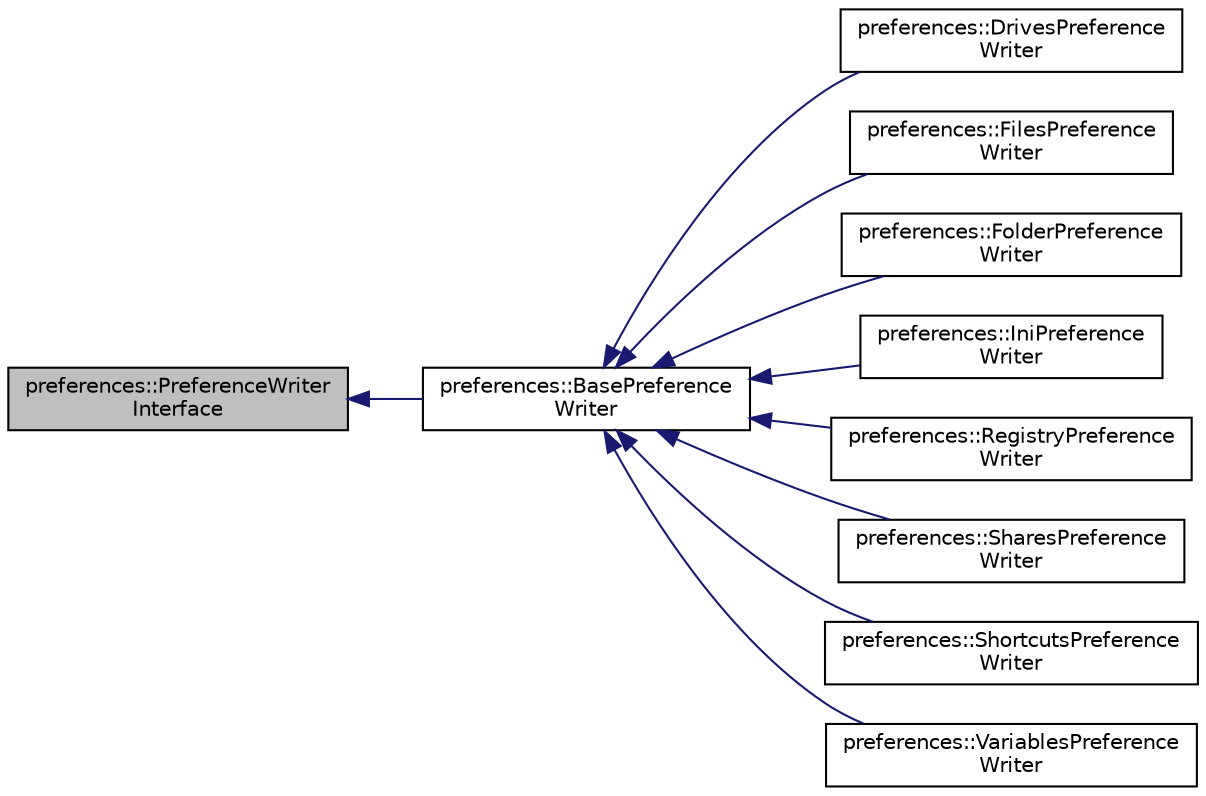 digraph "preferences::PreferenceWriterInterface"
{
 // LATEX_PDF_SIZE
  edge [fontname="Helvetica",fontsize="10",labelfontname="Helvetica",labelfontsize="10"];
  node [fontname="Helvetica",fontsize="10",shape=record];
  rankdir="LR";
  Node1 [label="preferences::PreferenceWriter\lInterface",height=0.2,width=0.4,color="black", fillcolor="grey75", style="filled", fontcolor="black",tooltip=" "];
  Node1 -> Node2 [dir="back",color="midnightblue",fontsize="10",style="solid",fontname="Helvetica"];
  Node2 [label="preferences::BasePreference\lWriter",height=0.2,width=0.4,color="black", fillcolor="white", style="filled",URL="$classpreferences_1_1_base_preference_writer.html",tooltip=" "];
  Node2 -> Node3 [dir="back",color="midnightblue",fontsize="10",style="solid",fontname="Helvetica"];
  Node3 [label="preferences::DrivesPreference\lWriter",height=0.2,width=0.4,color="black", fillcolor="white", style="filled",URL="$classpreferences_1_1_drives_preference_writer.html",tooltip=" "];
  Node2 -> Node4 [dir="back",color="midnightblue",fontsize="10",style="solid",fontname="Helvetica"];
  Node4 [label="preferences::FilesPreference\lWriter",height=0.2,width=0.4,color="black", fillcolor="white", style="filled",URL="$classpreferences_1_1_files_preference_writer.html",tooltip=" "];
  Node2 -> Node5 [dir="back",color="midnightblue",fontsize="10",style="solid",fontname="Helvetica"];
  Node5 [label="preferences::FolderPreference\lWriter",height=0.2,width=0.4,color="black", fillcolor="white", style="filled",URL="$classpreferences_1_1_folder_preference_writer.html",tooltip=" "];
  Node2 -> Node6 [dir="back",color="midnightblue",fontsize="10",style="solid",fontname="Helvetica"];
  Node6 [label="preferences::IniPreference\lWriter",height=0.2,width=0.4,color="black", fillcolor="white", style="filled",URL="$classpreferences_1_1_ini_preference_writer.html",tooltip=" "];
  Node2 -> Node7 [dir="back",color="midnightblue",fontsize="10",style="solid",fontname="Helvetica"];
  Node7 [label="preferences::RegistryPreference\lWriter",height=0.2,width=0.4,color="black", fillcolor="white", style="filled",URL="$classpreferences_1_1_registry_preference_writer.html",tooltip=" "];
  Node2 -> Node8 [dir="back",color="midnightblue",fontsize="10",style="solid",fontname="Helvetica"];
  Node8 [label="preferences::SharesPreference\lWriter",height=0.2,width=0.4,color="black", fillcolor="white", style="filled",URL="$classpreferences_1_1_shares_preference_writer.html",tooltip=" "];
  Node2 -> Node9 [dir="back",color="midnightblue",fontsize="10",style="solid",fontname="Helvetica"];
  Node9 [label="preferences::ShortcutsPreference\lWriter",height=0.2,width=0.4,color="black", fillcolor="white", style="filled",URL="$classpreferences_1_1_shortcuts_preference_writer.html",tooltip=" "];
  Node2 -> Node10 [dir="back",color="midnightblue",fontsize="10",style="solid",fontname="Helvetica"];
  Node10 [label="preferences::VariablesPreference\lWriter",height=0.2,width=0.4,color="black", fillcolor="white", style="filled",URL="$classpreferences_1_1_variables_preference_writer.html",tooltip=" "];
}
